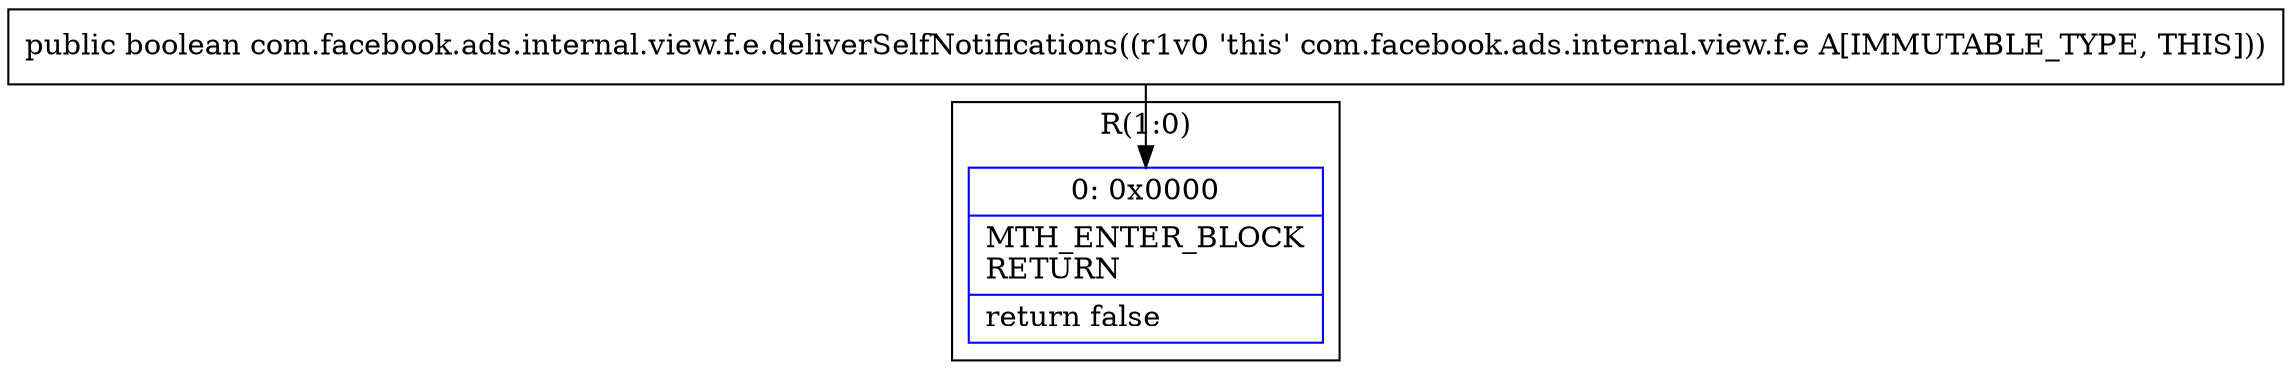 digraph "CFG forcom.facebook.ads.internal.view.f.e.deliverSelfNotifications()Z" {
subgraph cluster_Region_275788377 {
label = "R(1:0)";
node [shape=record,color=blue];
Node_0 [shape=record,label="{0\:\ 0x0000|MTH_ENTER_BLOCK\lRETURN\l|return false\l}"];
}
MethodNode[shape=record,label="{public boolean com.facebook.ads.internal.view.f.e.deliverSelfNotifications((r1v0 'this' com.facebook.ads.internal.view.f.e A[IMMUTABLE_TYPE, THIS])) }"];
MethodNode -> Node_0;
}

